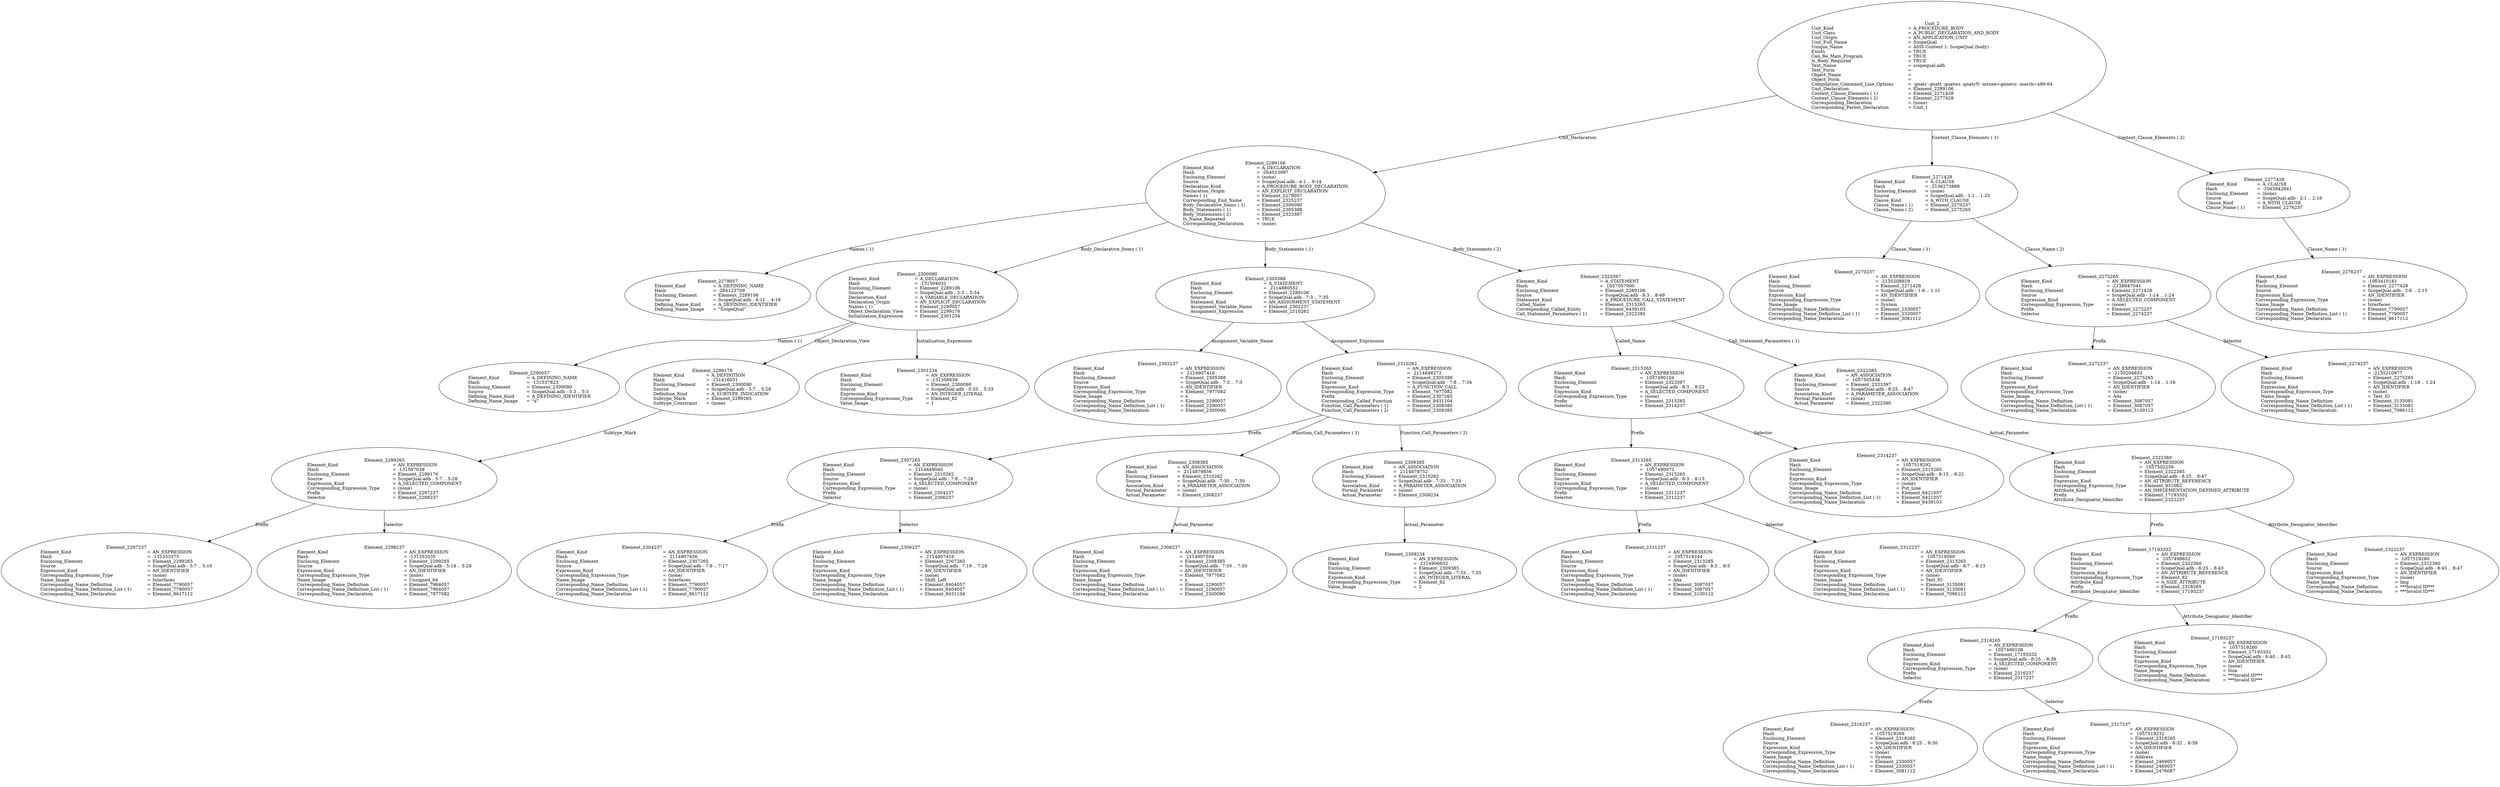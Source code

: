digraph "scopequal.adt" {
  Unit_2 -> Element_2289106
      [ label=Unit_Declaration ];
  Unit_2 -> Element_2271428
      [ label="Context_Clause_Elements ( 1)" ];
  Unit_2 -> Element_2277428
      [ label="Context_Clause_Elements ( 2)" ];
  Unit_2
      [ label=<<TABLE BORDER="0" CELLBORDER="0" CELLSPACING="0" CELLPADDING="0"> 
          <TR><TD COLSPAN="3">Unit_2</TD></TR>
          <TR><TD ALIGN="LEFT">Unit_Kind   </TD><TD> = </TD><TD ALIGN="LEFT">A_PROCEDURE_BODY</TD></TR>
          <TR><TD ALIGN="LEFT">Unit_Class   </TD><TD> = </TD><TD ALIGN="LEFT">A_PUBLIC_DECLARATION_AND_BODY</TD></TR>
          <TR><TD ALIGN="LEFT">Unit_Origin   </TD><TD> = </TD><TD ALIGN="LEFT">AN_APPLICATION_UNIT</TD></TR>
          <TR><TD ALIGN="LEFT">Unit_Full_Name    </TD><TD> = </TD><TD ALIGN="LEFT">ScopeQual</TD></TR>
          <TR><TD ALIGN="LEFT">Unique_Name   </TD><TD> = </TD><TD ALIGN="LEFT">ASIS Context 1: ScopeQual (body)</TD></TR>
          <TR><TD ALIGN="LEFT">Exists  </TD><TD> = </TD><TD ALIGN="LEFT">TRUE</TD></TR>
          <TR><TD ALIGN="LEFT">Can_Be_Main_Program     </TD><TD> = </TD><TD ALIGN="LEFT">TRUE</TD></TR>
          <TR><TD ALIGN="LEFT">Is_Body_Required     </TD><TD> = </TD><TD ALIGN="LEFT">TRUE</TD></TR>
          <TR><TD ALIGN="LEFT">Text_Name   </TD><TD> = </TD><TD ALIGN="LEFT">scopequal.adb</TD></TR>
          <TR><TD ALIGN="LEFT">Text_Form   </TD><TD> = </TD><TD ALIGN="LEFT"></TD></TR>
          <TR><TD ALIGN="LEFT">Object_Name   </TD><TD> = </TD><TD ALIGN="LEFT"></TD></TR>
          <TR><TD ALIGN="LEFT">Object_Form   </TD><TD> = </TD><TD ALIGN="LEFT"></TD></TR>
          <TR><TD ALIGN="LEFT">Compilation_Command_Line_Options         </TD><TD> = </TD><TD ALIGN="LEFT">-gnatc -gnatt -gnatws -gnatyN -mtune=generic -march=x86-64</TD></TR>
          <TR><TD ALIGN="LEFT">Unit_Declaration     </TD><TD> = </TD><TD ALIGN="LEFT">Element_2289106</TD></TR>
          <TR><TD ALIGN="LEFT">Context_Clause_Elements ( 1)        </TD><TD> = </TD><TD ALIGN="LEFT">Element_2271428</TD></TR>
          <TR><TD ALIGN="LEFT">Context_Clause_Elements ( 2)        </TD><TD> = </TD><TD ALIGN="LEFT">Element_2277428</TD></TR>
          <TR><TD ALIGN="LEFT">Corresponding_Declaration       </TD><TD> = </TD><TD ALIGN="LEFT">(none)</TD></TR>
          <TR><TD ALIGN="LEFT">Corresponding_Parent_Declaration         </TD><TD> = </TD><TD ALIGN="LEFT">Unit_1</TD></TR>
          </TABLE>> ];
  Element_2271428 -> Element_2270237
      [ label="Clause_Name ( 1)" ];
  Element_2271428 -> Element_2275265
      [ label="Clause_Name ( 2)" ];
  Element_2271428
      [ label=<<TABLE BORDER="0" CELLBORDER="0" CELLSPACING="0" CELLPADDING="0"> 
          <TR><TD COLSPAN="3">Element_2271428</TD></TR>
          <TR><TD ALIGN="LEFT">Element_Kind    </TD><TD> = </TD><TD ALIGN="LEFT">A_CLAUSE</TD></TR>
          <TR><TD ALIGN="LEFT">Hash  </TD><TD> = </TD><TD ALIGN="LEFT">-2136273889</TD></TR>
          <TR><TD ALIGN="LEFT">Enclosing_Element     </TD><TD> = </TD><TD ALIGN="LEFT">(none)</TD></TR>
          <TR><TD ALIGN="LEFT">Source  </TD><TD> = </TD><TD ALIGN="LEFT">ScopeQual.adb - 1:1 .. 1:25</TD></TR>
          <TR><TD ALIGN="LEFT">Clause_Kind   </TD><TD> = </TD><TD ALIGN="LEFT">A_WITH_CLAUSE</TD></TR>
          <TR><TD ALIGN="LEFT">Clause_Name ( 1)     </TD><TD> = </TD><TD ALIGN="LEFT">Element_2270237</TD></TR>
          <TR><TD ALIGN="LEFT">Clause_Name ( 2)     </TD><TD> = </TD><TD ALIGN="LEFT">Element_2275265</TD></TR>
          </TABLE>> ];
  Element_2270237
      [ label=<<TABLE BORDER="0" CELLBORDER="0" CELLSPACING="0" CELLPADDING="0"> 
          <TR><TD COLSPAN="3">Element_2270237</TD></TR>
          <TR><TD ALIGN="LEFT">Element_Kind    </TD><TD> = </TD><TD ALIGN="LEFT">AN_EXPRESSION</TD></TR>
          <TR><TD ALIGN="LEFT">Hash  </TD><TD> = </TD><TD ALIGN="LEFT">-2135208929</TD></TR>
          <TR><TD ALIGN="LEFT">Enclosing_Element     </TD><TD> = </TD><TD ALIGN="LEFT">Element_2271428</TD></TR>
          <TR><TD ALIGN="LEFT">Source  </TD><TD> = </TD><TD ALIGN="LEFT">ScopeQual.adb - 1:6 .. 1:11</TD></TR>
          <TR><TD ALIGN="LEFT">Expression_Kind    </TD><TD> = </TD><TD ALIGN="LEFT">AN_IDENTIFIER</TD></TR>
          <TR><TD ALIGN="LEFT">Corresponding_Expression_Type        </TD><TD> = </TD><TD ALIGN="LEFT">(none)</TD></TR>
          <TR><TD ALIGN="LEFT">Name_Image   </TD><TD> = </TD><TD ALIGN="LEFT">System</TD></TR>
          <TR><TD ALIGN="LEFT">Corresponding_Name_Definition        </TD><TD> = </TD><TD ALIGN="LEFT">Element_2330057</TD></TR>
          <TR><TD ALIGN="LEFT">Corresponding_Name_Definition_List ( 1)          </TD><TD> = </TD><TD ALIGN="LEFT">Element_2330057</TD></TR>
          <TR><TD ALIGN="LEFT">Corresponding_Name_Declaration        </TD><TD> = </TD><TD ALIGN="LEFT">Element_3081112</TD></TR>
          </TABLE>> ];
  Element_2275265 -> Element_2272237
      [ label=Prefix ];
  Element_2275265 -> Element_2274237
      [ label=Selector ];
  Element_2275265
      [ label=<<TABLE BORDER="0" CELLBORDER="0" CELLSPACING="0" CELLPADDING="0"> 
          <TR><TD COLSPAN="3">Element_2275265</TD></TR>
          <TR><TD ALIGN="LEFT">Element_Kind    </TD><TD> = </TD><TD ALIGN="LEFT">AN_EXPRESSION</TD></TR>
          <TR><TD ALIGN="LEFT">Hash  </TD><TD> = </TD><TD ALIGN="LEFT">-2138947041</TD></TR>
          <TR><TD ALIGN="LEFT">Enclosing_Element     </TD><TD> = </TD><TD ALIGN="LEFT">Element_2271428</TD></TR>
          <TR><TD ALIGN="LEFT">Source  </TD><TD> = </TD><TD ALIGN="LEFT">ScopeQual.adb - 1:14 .. 1:24</TD></TR>
          <TR><TD ALIGN="LEFT">Expression_Kind    </TD><TD> = </TD><TD ALIGN="LEFT">A_SELECTED_COMPONENT</TD></TR>
          <TR><TD ALIGN="LEFT">Corresponding_Expression_Type        </TD><TD> = </TD><TD ALIGN="LEFT">(none)</TD></TR>
          <TR><TD ALIGN="LEFT">Prefix  </TD><TD> = </TD><TD ALIGN="LEFT">Element_2272237</TD></TR>
          <TR><TD ALIGN="LEFT">Selector   </TD><TD> = </TD><TD ALIGN="LEFT">Element_2274237</TD></TR>
          </TABLE>> ];
  Element_2272237
      [ label=<<TABLE BORDER="0" CELLBORDER="0" CELLSPACING="0" CELLPADDING="0"> 
          <TR><TD COLSPAN="3">Element_2272237</TD></TR>
          <TR><TD ALIGN="LEFT">Element_Kind    </TD><TD> = </TD><TD ALIGN="LEFT">AN_EXPRESSION</TD></TR>
          <TR><TD ALIGN="LEFT">Hash  </TD><TD> = </TD><TD ALIGN="LEFT">-2135204833</TD></TR>
          <TR><TD ALIGN="LEFT">Enclosing_Element     </TD><TD> = </TD><TD ALIGN="LEFT">Element_2275265</TD></TR>
          <TR><TD ALIGN="LEFT">Source  </TD><TD> = </TD><TD ALIGN="LEFT">ScopeQual.adb - 1:14 .. 1:16</TD></TR>
          <TR><TD ALIGN="LEFT">Expression_Kind    </TD><TD> = </TD><TD ALIGN="LEFT">AN_IDENTIFIER</TD></TR>
          <TR><TD ALIGN="LEFT">Corresponding_Expression_Type        </TD><TD> = </TD><TD ALIGN="LEFT">(none)</TD></TR>
          <TR><TD ALIGN="LEFT">Name_Image   </TD><TD> = </TD><TD ALIGN="LEFT">Ada</TD></TR>
          <TR><TD ALIGN="LEFT">Corresponding_Name_Definition        </TD><TD> = </TD><TD ALIGN="LEFT">Element_3087057</TD></TR>
          <TR><TD ALIGN="LEFT">Corresponding_Name_Definition_List ( 1)          </TD><TD> = </TD><TD ALIGN="LEFT">Element_3087057</TD></TR>
          <TR><TD ALIGN="LEFT">Corresponding_Name_Declaration        </TD><TD> = </TD><TD ALIGN="LEFT">Element_3100112</TD></TR>
          </TABLE>> ];
  Element_2274237
      [ label=<<TABLE BORDER="0" CELLBORDER="0" CELLSPACING="0" CELLPADDING="0"> 
          <TR><TD COLSPAN="3">Element_2274237</TD></TR>
          <TR><TD ALIGN="LEFT">Element_Kind    </TD><TD> = </TD><TD ALIGN="LEFT">AN_EXPRESSION</TD></TR>
          <TR><TD ALIGN="LEFT">Hash  </TD><TD> = </TD><TD ALIGN="LEFT">-2135210977</TD></TR>
          <TR><TD ALIGN="LEFT">Enclosing_Element     </TD><TD> = </TD><TD ALIGN="LEFT">Element_2275265</TD></TR>
          <TR><TD ALIGN="LEFT">Source  </TD><TD> = </TD><TD ALIGN="LEFT">ScopeQual.adb - 1:18 .. 1:24</TD></TR>
          <TR><TD ALIGN="LEFT">Expression_Kind    </TD><TD> = </TD><TD ALIGN="LEFT">AN_IDENTIFIER</TD></TR>
          <TR><TD ALIGN="LEFT">Corresponding_Expression_Type        </TD><TD> = </TD><TD ALIGN="LEFT">(none)</TD></TR>
          <TR><TD ALIGN="LEFT">Name_Image   </TD><TD> = </TD><TD ALIGN="LEFT">Text_IO</TD></TR>
          <TR><TD ALIGN="LEFT">Corresponding_Name_Definition        </TD><TD> = </TD><TD ALIGN="LEFT">Element_3135081</TD></TR>
          <TR><TD ALIGN="LEFT">Corresponding_Name_Definition_List ( 1)          </TD><TD> = </TD><TD ALIGN="LEFT">Element_3135081</TD></TR>
          <TR><TD ALIGN="LEFT">Corresponding_Name_Declaration        </TD><TD> = </TD><TD ALIGN="LEFT">Element_7096112</TD></TR>
          </TABLE>> ];
  Element_2277428 -> Element_2276237
      [ label="Clause_Name ( 1)" ];
  Element_2277428
      [ label=<<TABLE BORDER="0" CELLBORDER="0" CELLSPACING="0" CELLPADDING="0"> 
          <TR><TD COLSPAN="3">Element_2277428</TD></TR>
          <TR><TD ALIGN="LEFT">Element_Kind    </TD><TD> = </TD><TD ALIGN="LEFT">A_CLAUSE</TD></TR>
          <TR><TD ALIGN="LEFT">Hash  </TD><TD> = </TD><TD ALIGN="LEFT">-1063942641</TD></TR>
          <TR><TD ALIGN="LEFT">Enclosing_Element     </TD><TD> = </TD><TD ALIGN="LEFT">(none)</TD></TR>
          <TR><TD ALIGN="LEFT">Source  </TD><TD> = </TD><TD ALIGN="LEFT">ScopeQual.adb - 2:1 .. 2:16</TD></TR>
          <TR><TD ALIGN="LEFT">Clause_Kind   </TD><TD> = </TD><TD ALIGN="LEFT">A_WITH_CLAUSE</TD></TR>
          <TR><TD ALIGN="LEFT">Clause_Name ( 1)     </TD><TD> = </TD><TD ALIGN="LEFT">Element_2276237</TD></TR>
          </TABLE>> ];
  Element_2276237
      [ label=<<TABLE BORDER="0" CELLBORDER="0" CELLSPACING="0" CELLPADDING="0"> 
          <TR><TD COLSPAN="3">Element_2276237</TD></TR>
          <TR><TD ALIGN="LEFT">Element_Kind    </TD><TD> = </TD><TD ALIGN="LEFT">AN_EXPRESSION</TD></TR>
          <TR><TD ALIGN="LEFT">Hash  </TD><TD> = </TD><TD ALIGN="LEFT">-1063410161</TD></TR>
          <TR><TD ALIGN="LEFT">Enclosing_Element     </TD><TD> = </TD><TD ALIGN="LEFT">Element_2277428</TD></TR>
          <TR><TD ALIGN="LEFT">Source  </TD><TD> = </TD><TD ALIGN="LEFT">ScopeQual.adb - 2:6 .. 2:15</TD></TR>
          <TR><TD ALIGN="LEFT">Expression_Kind    </TD><TD> = </TD><TD ALIGN="LEFT">AN_IDENTIFIER</TD></TR>
          <TR><TD ALIGN="LEFT">Corresponding_Expression_Type        </TD><TD> = </TD><TD ALIGN="LEFT">(none)</TD></TR>
          <TR><TD ALIGN="LEFT">Name_Image   </TD><TD> = </TD><TD ALIGN="LEFT">Interfaces</TD></TR>
          <TR><TD ALIGN="LEFT">Corresponding_Name_Definition        </TD><TD> = </TD><TD ALIGN="LEFT">Element_7790057</TD></TR>
          <TR><TD ALIGN="LEFT">Corresponding_Name_Definition_List ( 1)          </TD><TD> = </TD><TD ALIGN="LEFT">Element_7790057</TD></TR>
          <TR><TD ALIGN="LEFT">Corresponding_Name_Declaration        </TD><TD> = </TD><TD ALIGN="LEFT">Element_8617112</TD></TR>
          </TABLE>> ];
  Element_2289106 -> Element_2279057
      [ label="Names ( 1)" ];
  Element_2289106 -> Element_2300090
      [ label="Body_Declarative_Items ( 1)" ];
  Element_2289106 -> Element_2305388
      [ label="Body_Statements ( 1)" ];
  Element_2289106 -> Element_2323397
      [ label="Body_Statements ( 2)" ];
  Element_2289106
      [ label=<<TABLE BORDER="0" CELLBORDER="0" CELLSPACING="0" CELLPADDING="0"> 
          <TR><TD COLSPAN="3">Element_2289106</TD></TR>
          <TR><TD ALIGN="LEFT">Element_Kind    </TD><TD> = </TD><TD ALIGN="LEFT">A_DECLARATION</TD></TR>
          <TR><TD ALIGN="LEFT">Hash  </TD><TD> = </TD><TD ALIGN="LEFT">-264023997</TD></TR>
          <TR><TD ALIGN="LEFT">Enclosing_Element     </TD><TD> = </TD><TD ALIGN="LEFT">(none)</TD></TR>
          <TR><TD ALIGN="LEFT">Source  </TD><TD> = </TD><TD ALIGN="LEFT">ScopeQual.adb - 4:1 .. 9:14</TD></TR>
          <TR><TD ALIGN="LEFT">Declaration_Kind     </TD><TD> = </TD><TD ALIGN="LEFT">A_PROCEDURE_BODY_DECLARATION</TD></TR>
          <TR><TD ALIGN="LEFT">Declaration_Origin     </TD><TD> = </TD><TD ALIGN="LEFT">AN_EXPLICIT_DECLARATION</TD></TR>
          <TR><TD ALIGN="LEFT">Names ( 1)   </TD><TD> = </TD><TD ALIGN="LEFT">Element_2279057</TD></TR>
          <TR><TD ALIGN="LEFT">Corresponding_End_Name      </TD><TD> = </TD><TD ALIGN="LEFT">Element_2325237</TD></TR>
          <TR><TD ALIGN="LEFT">Body_Declarative_Items ( 1)       </TD><TD> = </TD><TD ALIGN="LEFT">Element_2300090</TD></TR>
          <TR><TD ALIGN="LEFT">Body_Statements ( 1)      </TD><TD> = </TD><TD ALIGN="LEFT">Element_2305388</TD></TR>
          <TR><TD ALIGN="LEFT">Body_Statements ( 2)      </TD><TD> = </TD><TD ALIGN="LEFT">Element_2323397</TD></TR>
          <TR><TD ALIGN="LEFT">Is_Name_Repeated     </TD><TD> = </TD><TD ALIGN="LEFT">TRUE</TD></TR>
          <TR><TD ALIGN="LEFT">Corresponding_Declaration       </TD><TD> = </TD><TD ALIGN="LEFT">(none)</TD></TR>
          </TABLE>> ];
  Element_2279057
      [ label=<<TABLE BORDER="0" CELLBORDER="0" CELLSPACING="0" CELLPADDING="0"> 
          <TR><TD COLSPAN="3">Element_2279057</TD></TR>
          <TR><TD ALIGN="LEFT">Element_Kind    </TD><TD> = </TD><TD ALIGN="LEFT">A_DEFINING_NAME</TD></TR>
          <TR><TD ALIGN="LEFT">Hash  </TD><TD> = </TD><TD ALIGN="LEFT">-264123709</TD></TR>
          <TR><TD ALIGN="LEFT">Enclosing_Element     </TD><TD> = </TD><TD ALIGN="LEFT">Element_2289106</TD></TR>
          <TR><TD ALIGN="LEFT">Source  </TD><TD> = </TD><TD ALIGN="LEFT">ScopeQual.adb - 4:11 .. 4:19</TD></TR>
          <TR><TD ALIGN="LEFT">Defining_Name_Kind     </TD><TD> = </TD><TD ALIGN="LEFT">A_DEFINING_IDENTIFIER</TD></TR>
          <TR><TD ALIGN="LEFT">Defining_Name_Image     </TD><TD> = </TD><TD ALIGN="LEFT">"ScopeQual"</TD></TR>
          </TABLE>> ];
  Element_2300090 -> Element_2290057
      [ label="Names ( 1)" ];
  Element_2300090 -> Element_2299176
      [ label=Object_Declaration_View ];
  Element_2300090 -> Element_2301234
      [ label=Initialization_Expression ];
  Element_2300090
      [ label=<<TABLE BORDER="0" CELLBORDER="0" CELLSPACING="0" CELLPADDING="0"> 
          <TR><TD COLSPAN="3">Element_2300090</TD></TR>
          <TR><TD ALIGN="LEFT">Element_Kind    </TD><TD> = </TD><TD ALIGN="LEFT">A_DECLARATION</TD></TR>
          <TR><TD ALIGN="LEFT">Hash  </TD><TD> = </TD><TD ALIGN="LEFT">-131504031</TD></TR>
          <TR><TD ALIGN="LEFT">Enclosing_Element     </TD><TD> = </TD><TD ALIGN="LEFT">Element_2289106</TD></TR>
          <TR><TD ALIGN="LEFT">Source  </TD><TD> = </TD><TD ALIGN="LEFT">ScopeQual.adb - 5:3 .. 5:34</TD></TR>
          <TR><TD ALIGN="LEFT">Declaration_Kind     </TD><TD> = </TD><TD ALIGN="LEFT">A_VARIABLE_DECLARATION</TD></TR>
          <TR><TD ALIGN="LEFT">Declaration_Origin     </TD><TD> = </TD><TD ALIGN="LEFT">AN_EXPLICIT_DECLARATION</TD></TR>
          <TR><TD ALIGN="LEFT">Names ( 1)   </TD><TD> = </TD><TD ALIGN="LEFT">Element_2290057</TD></TR>
          <TR><TD ALIGN="LEFT">Object_Declaration_View      </TD><TD> = </TD><TD ALIGN="LEFT">Element_2299176</TD></TR>
          <TR><TD ALIGN="LEFT">Initialization_Expression       </TD><TD> = </TD><TD ALIGN="LEFT">Element_2301234</TD></TR>
          </TABLE>> ];
  Element_2290057
      [ label=<<TABLE BORDER="0" CELLBORDER="0" CELLSPACING="0" CELLPADDING="0"> 
          <TR><TD COLSPAN="3">Element_2290057</TD></TR>
          <TR><TD ALIGN="LEFT">Element_Kind    </TD><TD> = </TD><TD ALIGN="LEFT">A_DEFINING_NAME</TD></TR>
          <TR><TD ALIGN="LEFT">Hash  </TD><TD> = </TD><TD ALIGN="LEFT">-131537823</TD></TR>
          <TR><TD ALIGN="LEFT">Enclosing_Element     </TD><TD> = </TD><TD ALIGN="LEFT">Element_2300090</TD></TR>
          <TR><TD ALIGN="LEFT">Source  </TD><TD> = </TD><TD ALIGN="LEFT">ScopeQual.adb - 5:3 .. 5:3</TD></TR>
          <TR><TD ALIGN="LEFT">Defining_Name_Kind     </TD><TD> = </TD><TD ALIGN="LEFT">A_DEFINING_IDENTIFIER</TD></TR>
          <TR><TD ALIGN="LEFT">Defining_Name_Image     </TD><TD> = </TD><TD ALIGN="LEFT">"x"</TD></TR>
          </TABLE>> ];
  Element_2299176 -> Element_2299265
      [ label=Subtype_Mark ];
  Element_2299176
      [ label=<<TABLE BORDER="0" CELLBORDER="0" CELLSPACING="0" CELLPADDING="0"> 
          <TR><TD COLSPAN="3">Element_2299176</TD></TR>
          <TR><TD ALIGN="LEFT">Element_Kind    </TD><TD> = </TD><TD ALIGN="LEFT">A_DEFINITION</TD></TR>
          <TR><TD ALIGN="LEFT">Hash  </TD><TD> = </TD><TD ALIGN="LEFT">-131416031</TD></TR>
          <TR><TD ALIGN="LEFT">Enclosing_Element     </TD><TD> = </TD><TD ALIGN="LEFT">Element_2300090</TD></TR>
          <TR><TD ALIGN="LEFT">Source  </TD><TD> = </TD><TD ALIGN="LEFT">ScopeQual.adb - 5:7 .. 5:28</TD></TR>
          <TR><TD ALIGN="LEFT">Definition_Kind    </TD><TD> = </TD><TD ALIGN="LEFT">A_SUBTYPE_INDICATION</TD></TR>
          <TR><TD ALIGN="LEFT">Subtype_Mark    </TD><TD> = </TD><TD ALIGN="LEFT">Element_2299265</TD></TR>
          <TR><TD ALIGN="LEFT">Subtype_Constraint     </TD><TD> = </TD><TD ALIGN="LEFT">(none)</TD></TR>
          </TABLE>> ];
  Element_2299265 -> Element_2297237
      [ label=Prefix ];
  Element_2299265 -> Element_2298237
      [ label=Selector ];
  Element_2299265
      [ label=<<TABLE BORDER="0" CELLBORDER="0" CELLSPACING="0" CELLPADDING="0"> 
          <TR><TD COLSPAN="3">Element_2299265</TD></TR>
          <TR><TD ALIGN="LEFT">Element_Kind    </TD><TD> = </TD><TD ALIGN="LEFT">AN_EXPRESSION</TD></TR>
          <TR><TD ALIGN="LEFT">Hash  </TD><TD> = </TD><TD ALIGN="LEFT">-131587039</TD></TR>
          <TR><TD ALIGN="LEFT">Enclosing_Element     </TD><TD> = </TD><TD ALIGN="LEFT">Element_2299176</TD></TR>
          <TR><TD ALIGN="LEFT">Source  </TD><TD> = </TD><TD ALIGN="LEFT">ScopeQual.adb - 5:7 .. 5:28</TD></TR>
          <TR><TD ALIGN="LEFT">Expression_Kind    </TD><TD> = </TD><TD ALIGN="LEFT">A_SELECTED_COMPONENT</TD></TR>
          <TR><TD ALIGN="LEFT">Corresponding_Expression_Type        </TD><TD> = </TD><TD ALIGN="LEFT">(none)</TD></TR>
          <TR><TD ALIGN="LEFT">Prefix  </TD><TD> = </TD><TD ALIGN="LEFT">Element_2297237</TD></TR>
          <TR><TD ALIGN="LEFT">Selector   </TD><TD> = </TD><TD ALIGN="LEFT">Element_2298237</TD></TR>
          </TABLE>> ];
  Element_2297237
      [ label=<<TABLE BORDER="0" CELLBORDER="0" CELLSPACING="0" CELLPADDING="0"> 
          <TR><TD COLSPAN="3">Element_2297237</TD></TR>
          <TR><TD ALIGN="LEFT">Element_Kind    </TD><TD> = </TD><TD ALIGN="LEFT">AN_EXPRESSION</TD></TR>
          <TR><TD ALIGN="LEFT">Hash  </TD><TD> = </TD><TD ALIGN="LEFT">-131353375</TD></TR>
          <TR><TD ALIGN="LEFT">Enclosing_Element     </TD><TD> = </TD><TD ALIGN="LEFT">Element_2299265</TD></TR>
          <TR><TD ALIGN="LEFT">Source  </TD><TD> = </TD><TD ALIGN="LEFT">ScopeQual.adb - 5:7 .. 5:16</TD></TR>
          <TR><TD ALIGN="LEFT">Expression_Kind    </TD><TD> = </TD><TD ALIGN="LEFT">AN_IDENTIFIER</TD></TR>
          <TR><TD ALIGN="LEFT">Corresponding_Expression_Type        </TD><TD> = </TD><TD ALIGN="LEFT">(none)</TD></TR>
          <TR><TD ALIGN="LEFT">Name_Image   </TD><TD> = </TD><TD ALIGN="LEFT">Interfaces</TD></TR>
          <TR><TD ALIGN="LEFT">Corresponding_Name_Definition        </TD><TD> = </TD><TD ALIGN="LEFT">Element_7790057</TD></TR>
          <TR><TD ALIGN="LEFT">Corresponding_Name_Definition_List ( 1)          </TD><TD> = </TD><TD ALIGN="LEFT">Element_7790057</TD></TR>
          <TR><TD ALIGN="LEFT">Corresponding_Name_Declaration        </TD><TD> = </TD><TD ALIGN="LEFT">Element_8617112</TD></TR>
          </TABLE>> ];
  Element_2298237
      [ label=<<TABLE BORDER="0" CELLBORDER="0" CELLSPACING="0" CELLPADDING="0"> 
          <TR><TD COLSPAN="3">Element_2298237</TD></TR>
          <TR><TD ALIGN="LEFT">Element_Kind    </TD><TD> = </TD><TD ALIGN="LEFT">AN_EXPRESSION</TD></TR>
          <TR><TD ALIGN="LEFT">Hash  </TD><TD> = </TD><TD ALIGN="LEFT">-131353535</TD></TR>
          <TR><TD ALIGN="LEFT">Enclosing_Element     </TD><TD> = </TD><TD ALIGN="LEFT">Element_2299265</TD></TR>
          <TR><TD ALIGN="LEFT">Source  </TD><TD> = </TD><TD ALIGN="LEFT">ScopeQual.adb - 5:18 .. 5:28</TD></TR>
          <TR><TD ALIGN="LEFT">Expression_Kind    </TD><TD> = </TD><TD ALIGN="LEFT">AN_IDENTIFIER</TD></TR>
          <TR><TD ALIGN="LEFT">Corresponding_Expression_Type        </TD><TD> = </TD><TD ALIGN="LEFT">(none)</TD></TR>
          <TR><TD ALIGN="LEFT">Name_Image   </TD><TD> = </TD><TD ALIGN="LEFT">Unsigned_64</TD></TR>
          <TR><TD ALIGN="LEFT">Corresponding_Name_Definition        </TD><TD> = </TD><TD ALIGN="LEFT">Element_7964057</TD></TR>
          <TR><TD ALIGN="LEFT">Corresponding_Name_Definition_List ( 1)          </TD><TD> = </TD><TD ALIGN="LEFT">Element_7964057</TD></TR>
          <TR><TD ALIGN="LEFT">Corresponding_Name_Declaration        </TD><TD> = </TD><TD ALIGN="LEFT">Element_7977082</TD></TR>
          </TABLE>> ];
  Element_2301234
      [ label=<<TABLE BORDER="0" CELLBORDER="0" CELLSPACING="0" CELLPADDING="0"> 
          <TR><TD COLSPAN="3">Element_2301234</TD></TR>
          <TR><TD ALIGN="LEFT">Element_Kind    </TD><TD> = </TD><TD ALIGN="LEFT">AN_EXPRESSION</TD></TR>
          <TR><TD ALIGN="LEFT">Hash  </TD><TD> = </TD><TD ALIGN="LEFT">-131356639</TD></TR>
          <TR><TD ALIGN="LEFT">Enclosing_Element     </TD><TD> = </TD><TD ALIGN="LEFT">Element_2300090</TD></TR>
          <TR><TD ALIGN="LEFT">Source  </TD><TD> = </TD><TD ALIGN="LEFT">ScopeQual.adb - 5:33 .. 5:33</TD></TR>
          <TR><TD ALIGN="LEFT">Expression_Kind    </TD><TD> = </TD><TD ALIGN="LEFT">AN_INTEGER_LITERAL</TD></TR>
          <TR><TD ALIGN="LEFT">Corresponding_Expression_Type        </TD><TD> = </TD><TD ALIGN="LEFT">Element_82</TD></TR>
          <TR><TD ALIGN="LEFT">Value_Image   </TD><TD> = </TD><TD ALIGN="LEFT">1</TD></TR>
          </TABLE>> ];
  Element_2305388 -> Element_2302237
      [ label=Assignment_Variable_Name ];
  Element_2305388 -> Element_2310262
      [ label=Assignment_Expression ];
  Element_2305388
      [ label=<<TABLE BORDER="0" CELLBORDER="0" CELLSPACING="0" CELLPADDING="0"> 
          <TR><TD COLSPAN="3">Element_2305388</TD></TR>
          <TR><TD ALIGN="LEFT">Element_Kind    </TD><TD> = </TD><TD ALIGN="LEFT">A_STATEMENT</TD></TR>
          <TR><TD ALIGN="LEFT">Hash  </TD><TD> = </TD><TD ALIGN="LEFT"> 2114880552</TD></TR>
          <TR><TD ALIGN="LEFT">Enclosing_Element     </TD><TD> = </TD><TD ALIGN="LEFT">Element_2289106</TD></TR>
          <TR><TD ALIGN="LEFT">Source  </TD><TD> = </TD><TD ALIGN="LEFT">ScopeQual.adb - 7:3 .. 7:35</TD></TR>
          <TR><TD ALIGN="LEFT">Statement_Kind    </TD><TD> = </TD><TD ALIGN="LEFT">AN_ASSIGNMENT_STATEMENT</TD></TR>
          <TR><TD ALIGN="LEFT">Assignment_Variable_Name       </TD><TD> = </TD><TD ALIGN="LEFT">Element_2302237</TD></TR>
          <TR><TD ALIGN="LEFT">Assignment_Expression      </TD><TD> = </TD><TD ALIGN="LEFT">Element_2310262</TD></TR>
          </TABLE>> ];
  Element_2302237
      [ label=<<TABLE BORDER="0" CELLBORDER="0" CELLSPACING="0" CELLPADDING="0"> 
          <TR><TD COLSPAN="3">Element_2302237</TD></TR>
          <TR><TD ALIGN="LEFT">Element_Kind    </TD><TD> = </TD><TD ALIGN="LEFT">AN_EXPRESSION</TD></TR>
          <TR><TD ALIGN="LEFT">Hash  </TD><TD> = </TD><TD ALIGN="LEFT"> 2114907416</TD></TR>
          <TR><TD ALIGN="LEFT">Enclosing_Element     </TD><TD> = </TD><TD ALIGN="LEFT">Element_2305388</TD></TR>
          <TR><TD ALIGN="LEFT">Source  </TD><TD> = </TD><TD ALIGN="LEFT">ScopeQual.adb - 7:3 .. 7:3</TD></TR>
          <TR><TD ALIGN="LEFT">Expression_Kind    </TD><TD> = </TD><TD ALIGN="LEFT">AN_IDENTIFIER</TD></TR>
          <TR><TD ALIGN="LEFT">Corresponding_Expression_Type        </TD><TD> = </TD><TD ALIGN="LEFT">Element_7977082</TD></TR>
          <TR><TD ALIGN="LEFT">Name_Image   </TD><TD> = </TD><TD ALIGN="LEFT">x</TD></TR>
          <TR><TD ALIGN="LEFT">Corresponding_Name_Definition        </TD><TD> = </TD><TD ALIGN="LEFT">Element_2290057</TD></TR>
          <TR><TD ALIGN="LEFT">Corresponding_Name_Definition_List ( 1)          </TD><TD> = </TD><TD ALIGN="LEFT">Element_2290057</TD></TR>
          <TR><TD ALIGN="LEFT">Corresponding_Name_Declaration        </TD><TD> = </TD><TD ALIGN="LEFT">Element_2300090</TD></TR>
          </TABLE>> ];
  Element_2310262 -> Element_2307265
      [ label=Prefix ];
  Element_2310262 -> Element_2308385
      [ label="Function_Call_Parameters ( 1)" ];
  Element_2310262 -> Element_2309385
      [ label="Function_Call_Parameters ( 2)" ];
  Element_2310262
      [ label=<<TABLE BORDER="0" CELLBORDER="0" CELLSPACING="0" CELLPADDING="0"> 
          <TR><TD COLSPAN="3">Element_2310262</TD></TR>
          <TR><TD ALIGN="LEFT">Element_Kind    </TD><TD> = </TD><TD ALIGN="LEFT">AN_EXPRESSION</TD></TR>
          <TR><TD ALIGN="LEFT">Hash  </TD><TD> = </TD><TD ALIGN="LEFT"> 2114848272</TD></TR>
          <TR><TD ALIGN="LEFT">Enclosing_Element     </TD><TD> = </TD><TD ALIGN="LEFT">Element_2305388</TD></TR>
          <TR><TD ALIGN="LEFT">Source  </TD><TD> = </TD><TD ALIGN="LEFT">ScopeQual.adb - 7:8 .. 7:34</TD></TR>
          <TR><TD ALIGN="LEFT">Expression_Kind    </TD><TD> = </TD><TD ALIGN="LEFT">A_FUNCTION_CALL</TD></TR>
          <TR><TD ALIGN="LEFT">Corresponding_Expression_Type        </TD><TD> = </TD><TD ALIGN="LEFT">Element_7977082</TD></TR>
          <TR><TD ALIGN="LEFT">Prefix  </TD><TD> = </TD><TD ALIGN="LEFT">Element_2307265</TD></TR>
          <TR><TD ALIGN="LEFT">Corresponding_Called_Function        </TD><TD> = </TD><TD ALIGN="LEFT">Element_8431104</TD></TR>
          <TR><TD ALIGN="LEFT">Function_Call_Parameters ( 1)        </TD><TD> = </TD><TD ALIGN="LEFT">Element_2308385</TD></TR>
          <TR><TD ALIGN="LEFT">Function_Call_Parameters ( 2)        </TD><TD> = </TD><TD ALIGN="LEFT">Element_2309385</TD></TR>
          </TABLE>> ];
  Element_2307265 -> Element_2304237
      [ label=Prefix ];
  Element_2307265 -> Element_2306237
      [ label=Selector ];
  Element_2307265
      [ label=<<TABLE BORDER="0" CELLBORDER="0" CELLSPACING="0" CELLPADDING="0"> 
          <TR><TD COLSPAN="3">Element_2307265</TD></TR>
          <TR><TD ALIGN="LEFT">Element_Kind    </TD><TD> = </TD><TD ALIGN="LEFT">AN_EXPRESSION</TD></TR>
          <TR><TD ALIGN="LEFT">Hash  </TD><TD> = </TD><TD ALIGN="LEFT"> 2114849040</TD></TR>
          <TR><TD ALIGN="LEFT">Enclosing_Element     </TD><TD> = </TD><TD ALIGN="LEFT">Element_2310262</TD></TR>
          <TR><TD ALIGN="LEFT">Source  </TD><TD> = </TD><TD ALIGN="LEFT">ScopeQual.adb - 7:8 .. 7:28</TD></TR>
          <TR><TD ALIGN="LEFT">Expression_Kind    </TD><TD> = </TD><TD ALIGN="LEFT">A_SELECTED_COMPONENT</TD></TR>
          <TR><TD ALIGN="LEFT">Corresponding_Expression_Type        </TD><TD> = </TD><TD ALIGN="LEFT">(none)</TD></TR>
          <TR><TD ALIGN="LEFT">Prefix  </TD><TD> = </TD><TD ALIGN="LEFT">Element_2304237</TD></TR>
          <TR><TD ALIGN="LEFT">Selector   </TD><TD> = </TD><TD ALIGN="LEFT">Element_2306237</TD></TR>
          </TABLE>> ];
  Element_2304237
      [ label=<<TABLE BORDER="0" CELLBORDER="0" CELLSPACING="0" CELLPADDING="0"> 
          <TR><TD COLSPAN="3">Element_2304237</TD></TR>
          <TR><TD ALIGN="LEFT">Element_Kind    </TD><TD> = </TD><TD ALIGN="LEFT">AN_EXPRESSION</TD></TR>
          <TR><TD ALIGN="LEFT">Hash  </TD><TD> = </TD><TD ALIGN="LEFT"> 2114907456</TD></TR>
          <TR><TD ALIGN="LEFT">Enclosing_Element     </TD><TD> = </TD><TD ALIGN="LEFT">Element_2307265</TD></TR>
          <TR><TD ALIGN="LEFT">Source  </TD><TD> = </TD><TD ALIGN="LEFT">ScopeQual.adb - 7:8 .. 7:17</TD></TR>
          <TR><TD ALIGN="LEFT">Expression_Kind    </TD><TD> = </TD><TD ALIGN="LEFT">AN_IDENTIFIER</TD></TR>
          <TR><TD ALIGN="LEFT">Corresponding_Expression_Type        </TD><TD> = </TD><TD ALIGN="LEFT">(none)</TD></TR>
          <TR><TD ALIGN="LEFT">Name_Image   </TD><TD> = </TD><TD ALIGN="LEFT">Interfaces</TD></TR>
          <TR><TD ALIGN="LEFT">Corresponding_Name_Definition        </TD><TD> = </TD><TD ALIGN="LEFT">Element_7790057</TD></TR>
          <TR><TD ALIGN="LEFT">Corresponding_Name_Definition_List ( 1)          </TD><TD> = </TD><TD ALIGN="LEFT">Element_7790057</TD></TR>
          <TR><TD ALIGN="LEFT">Corresponding_Name_Declaration        </TD><TD> = </TD><TD ALIGN="LEFT">Element_8617112</TD></TR>
          </TABLE>> ];
  Element_2306237
      [ label=<<TABLE BORDER="0" CELLBORDER="0" CELLSPACING="0" CELLPADDING="0"> 
          <TR><TD COLSPAN="3">Element_2306237</TD></TR>
          <TR><TD ALIGN="LEFT">Element_Kind    </TD><TD> = </TD><TD ALIGN="LEFT">AN_EXPRESSION</TD></TR>
          <TR><TD ALIGN="LEFT">Hash  </TD><TD> = </TD><TD ALIGN="LEFT"> 2114907416</TD></TR>
          <TR><TD ALIGN="LEFT">Enclosing_Element     </TD><TD> = </TD><TD ALIGN="LEFT">Element_2307265</TD></TR>
          <TR><TD ALIGN="LEFT">Source  </TD><TD> = </TD><TD ALIGN="LEFT">ScopeQual.adb - 7:19 .. 7:28</TD></TR>
          <TR><TD ALIGN="LEFT">Expression_Kind    </TD><TD> = </TD><TD ALIGN="LEFT">AN_IDENTIFIER</TD></TR>
          <TR><TD ALIGN="LEFT">Corresponding_Expression_Type        </TD><TD> = </TD><TD ALIGN="LEFT">(none)</TD></TR>
          <TR><TD ALIGN="LEFT">Name_Image   </TD><TD> = </TD><TD ALIGN="LEFT">Shift_Left</TD></TR>
          <TR><TD ALIGN="LEFT">Corresponding_Name_Definition        </TD><TD> = </TD><TD ALIGN="LEFT">Element_8404057</TD></TR>
          <TR><TD ALIGN="LEFT">Corresponding_Name_Definition_List ( 1)          </TD><TD> = </TD><TD ALIGN="LEFT">Element_8404057</TD></TR>
          <TR><TD ALIGN="LEFT">Corresponding_Name_Declaration        </TD><TD> = </TD><TD ALIGN="LEFT">Element_8431104</TD></TR>
          </TABLE>> ];
  Element_2308385 -> Element_2308237
      [ label=Actual_Parameter ];
  Element_2308385
      [ label=<<TABLE BORDER="0" CELLBORDER="0" CELLSPACING="0" CELLPADDING="0"> 
          <TR><TD COLSPAN="3">Element_2308385</TD></TR>
          <TR><TD ALIGN="LEFT">Element_Kind    </TD><TD> = </TD><TD ALIGN="LEFT">AN_ASSOCIATION</TD></TR>
          <TR><TD ALIGN="LEFT">Hash  </TD><TD> = </TD><TD ALIGN="LEFT"> 2114879856</TD></TR>
          <TR><TD ALIGN="LEFT">Enclosing_Element     </TD><TD> = </TD><TD ALIGN="LEFT">Element_2310262</TD></TR>
          <TR><TD ALIGN="LEFT">Source  </TD><TD> = </TD><TD ALIGN="LEFT">ScopeQual.adb - 7:30 .. 7:30</TD></TR>
          <TR><TD ALIGN="LEFT">Association_Kind     </TD><TD> = </TD><TD ALIGN="LEFT">A_PARAMETER_ASSOCIATION</TD></TR>
          <TR><TD ALIGN="LEFT">Formal_Parameter     </TD><TD> = </TD><TD ALIGN="LEFT">(none)</TD></TR>
          <TR><TD ALIGN="LEFT">Actual_Parameter     </TD><TD> = </TD><TD ALIGN="LEFT">Element_2308237</TD></TR>
          </TABLE>> ];
  Element_2308237
      [ label=<<TABLE BORDER="0" CELLBORDER="0" CELLSPACING="0" CELLPADDING="0"> 
          <TR><TD COLSPAN="3">Element_2308237</TD></TR>
          <TR><TD ALIGN="LEFT">Element_Kind    </TD><TD> = </TD><TD ALIGN="LEFT">AN_EXPRESSION</TD></TR>
          <TR><TD ALIGN="LEFT">Hash  </TD><TD> = </TD><TD ALIGN="LEFT"> 2114907504</TD></TR>
          <TR><TD ALIGN="LEFT">Enclosing_Element     </TD><TD> = </TD><TD ALIGN="LEFT">Element_2308385</TD></TR>
          <TR><TD ALIGN="LEFT">Source  </TD><TD> = </TD><TD ALIGN="LEFT">ScopeQual.adb - 7:30 .. 7:30</TD></TR>
          <TR><TD ALIGN="LEFT">Expression_Kind    </TD><TD> = </TD><TD ALIGN="LEFT">AN_IDENTIFIER</TD></TR>
          <TR><TD ALIGN="LEFT">Corresponding_Expression_Type        </TD><TD> = </TD><TD ALIGN="LEFT">Element_7977082</TD></TR>
          <TR><TD ALIGN="LEFT">Name_Image   </TD><TD> = </TD><TD ALIGN="LEFT">x</TD></TR>
          <TR><TD ALIGN="LEFT">Corresponding_Name_Definition        </TD><TD> = </TD><TD ALIGN="LEFT">Element_2290057</TD></TR>
          <TR><TD ALIGN="LEFT">Corresponding_Name_Definition_List ( 1)          </TD><TD> = </TD><TD ALIGN="LEFT">Element_2290057</TD></TR>
          <TR><TD ALIGN="LEFT">Corresponding_Name_Declaration        </TD><TD> = </TD><TD ALIGN="LEFT">Element_2300090</TD></TR>
          </TABLE>> ];
  Element_2309385 -> Element_2309234
      [ label=Actual_Parameter ];
  Element_2309385
      [ label=<<TABLE BORDER="0" CELLBORDER="0" CELLSPACING="0" CELLPADDING="0"> 
          <TR><TD COLSPAN="3">Element_2309385</TD></TR>
          <TR><TD ALIGN="LEFT">Element_Kind    </TD><TD> = </TD><TD ALIGN="LEFT">AN_ASSOCIATION</TD></TR>
          <TR><TD ALIGN="LEFT">Hash  </TD><TD> = </TD><TD ALIGN="LEFT"> 2114879752</TD></TR>
          <TR><TD ALIGN="LEFT">Enclosing_Element     </TD><TD> = </TD><TD ALIGN="LEFT">Element_2310262</TD></TR>
          <TR><TD ALIGN="LEFT">Source  </TD><TD> = </TD><TD ALIGN="LEFT">ScopeQual.adb - 7:33 .. 7:33</TD></TR>
          <TR><TD ALIGN="LEFT">Association_Kind     </TD><TD> = </TD><TD ALIGN="LEFT">A_PARAMETER_ASSOCIATION</TD></TR>
          <TR><TD ALIGN="LEFT">Formal_Parameter     </TD><TD> = </TD><TD ALIGN="LEFT">(none)</TD></TR>
          <TR><TD ALIGN="LEFT">Actual_Parameter     </TD><TD> = </TD><TD ALIGN="LEFT">Element_2309234</TD></TR>
          </TABLE>> ];
  Element_2309234
      [ label=<<TABLE BORDER="0" CELLBORDER="0" CELLSPACING="0" CELLPADDING="0"> 
          <TR><TD COLSPAN="3">Element_2309234</TD></TR>
          <TR><TD ALIGN="LEFT">Element_Kind    </TD><TD> = </TD><TD ALIGN="LEFT">AN_EXPRESSION</TD></TR>
          <TR><TD ALIGN="LEFT">Hash  </TD><TD> = </TD><TD ALIGN="LEFT"> 2114906632</TD></TR>
          <TR><TD ALIGN="LEFT">Enclosing_Element     </TD><TD> = </TD><TD ALIGN="LEFT">Element_2309385</TD></TR>
          <TR><TD ALIGN="LEFT">Source  </TD><TD> = </TD><TD ALIGN="LEFT">ScopeQual.adb - 7:33 .. 7:33</TD></TR>
          <TR><TD ALIGN="LEFT">Expression_Kind    </TD><TD> = </TD><TD ALIGN="LEFT">AN_INTEGER_LITERAL</TD></TR>
          <TR><TD ALIGN="LEFT">Corresponding_Expression_Type        </TD><TD> = </TD><TD ALIGN="LEFT">Element_82</TD></TR>
          <TR><TD ALIGN="LEFT">Value_Image   </TD><TD> = </TD><TD ALIGN="LEFT">2</TD></TR>
          </TABLE>> ];
  Element_2323397 -> Element_2315265
      [ label=Called_Name ];
  Element_2323397 -> Element_2322385
      [ label="Call_Statement_Parameters ( 1)" ];
  Element_2323397
      [ label=<<TABLE BORDER="0" CELLBORDER="0" CELLSPACING="0" CELLPADDING="0"> 
          <TR><TD COLSPAN="3">Element_2323397</TD></TR>
          <TR><TD ALIGN="LEFT">Element_Kind    </TD><TD> = </TD><TD ALIGN="LEFT">A_STATEMENT</TD></TR>
          <TR><TD ALIGN="LEFT">Hash  </TD><TD> = </TD><TD ALIGN="LEFT"> 1057507000</TD></TR>
          <TR><TD ALIGN="LEFT">Enclosing_Element     </TD><TD> = </TD><TD ALIGN="LEFT">Element_2289106</TD></TR>
          <TR><TD ALIGN="LEFT">Source  </TD><TD> = </TD><TD ALIGN="LEFT">ScopeQual.adb - 8:3 .. 8:49</TD></TR>
          <TR><TD ALIGN="LEFT">Statement_Kind    </TD><TD> = </TD><TD ALIGN="LEFT">A_PROCEDURE_CALL_STATEMENT</TD></TR>
          <TR><TD ALIGN="LEFT">Called_Name   </TD><TD> = </TD><TD ALIGN="LEFT">Element_2315265</TD></TR>
          <TR><TD ALIGN="LEFT">Corresponding_Called_Entity       </TD><TD> = </TD><TD ALIGN="LEFT">Element_6439103</TD></TR>
          <TR><TD ALIGN="LEFT">Call_Statement_Parameters ( 1)        </TD><TD> = </TD><TD ALIGN="LEFT">Element_2322385</TD></TR>
          </TABLE>> ];
  Element_2315265 -> Element_2313265
      [ label=Prefix ];
  Element_2315265 -> Element_2314237
      [ label=Selector ];
  Element_2315265
      [ label=<<TABLE BORDER="0" CELLBORDER="0" CELLSPACING="0" CELLPADDING="0"> 
          <TR><TD COLSPAN="3">Element_2315265</TD></TR>
          <TR><TD ALIGN="LEFT">Element_Kind    </TD><TD> = </TD><TD ALIGN="LEFT">AN_EXPRESSION</TD></TR>
          <TR><TD ALIGN="LEFT">Hash  </TD><TD> = </TD><TD ALIGN="LEFT"> 1057490104</TD></TR>
          <TR><TD ALIGN="LEFT">Enclosing_Element     </TD><TD> = </TD><TD ALIGN="LEFT">Element_2323397</TD></TR>
          <TR><TD ALIGN="LEFT">Source  </TD><TD> = </TD><TD ALIGN="LEFT">ScopeQual.adb - 8:3 .. 8:22</TD></TR>
          <TR><TD ALIGN="LEFT">Expression_Kind    </TD><TD> = </TD><TD ALIGN="LEFT">A_SELECTED_COMPONENT</TD></TR>
          <TR><TD ALIGN="LEFT">Corresponding_Expression_Type        </TD><TD> = </TD><TD ALIGN="LEFT">(none)</TD></TR>
          <TR><TD ALIGN="LEFT">Prefix  </TD><TD> = </TD><TD ALIGN="LEFT">Element_2313265</TD></TR>
          <TR><TD ALIGN="LEFT">Selector   </TD><TD> = </TD><TD ALIGN="LEFT">Element_2314237</TD></TR>
          </TABLE>> ];
  Element_2313265 -> Element_2311237
      [ label=Prefix ];
  Element_2313265 -> Element_2312237
      [ label=Selector ];
  Element_2313265
      [ label=<<TABLE BORDER="0" CELLBORDER="0" CELLSPACING="0" CELLPADDING="0"> 
          <TR><TD COLSPAN="3">Element_2313265</TD></TR>
          <TR><TD ALIGN="LEFT">Element_Kind    </TD><TD> = </TD><TD ALIGN="LEFT">AN_EXPRESSION</TD></TR>
          <TR><TD ALIGN="LEFT">Hash  </TD><TD> = </TD><TD ALIGN="LEFT"> 1057490072</TD></TR>
          <TR><TD ALIGN="LEFT">Enclosing_Element     </TD><TD> = </TD><TD ALIGN="LEFT">Element_2315265</TD></TR>
          <TR><TD ALIGN="LEFT">Source  </TD><TD> = </TD><TD ALIGN="LEFT">ScopeQual.adb - 8:3 .. 8:13</TD></TR>
          <TR><TD ALIGN="LEFT">Expression_Kind    </TD><TD> = </TD><TD ALIGN="LEFT">A_SELECTED_COMPONENT</TD></TR>
          <TR><TD ALIGN="LEFT">Corresponding_Expression_Type        </TD><TD> = </TD><TD ALIGN="LEFT">(none)</TD></TR>
          <TR><TD ALIGN="LEFT">Prefix  </TD><TD> = </TD><TD ALIGN="LEFT">Element_2311237</TD></TR>
          <TR><TD ALIGN="LEFT">Selector   </TD><TD> = </TD><TD ALIGN="LEFT">Element_2312237</TD></TR>
          </TABLE>> ];
  Element_2311237
      [ label=<<TABLE BORDER="0" CELLBORDER="0" CELLSPACING="0" CELLPADDING="0"> 
          <TR><TD COLSPAN="3">Element_2311237</TD></TR>
          <TR><TD ALIGN="LEFT">Element_Kind    </TD><TD> = </TD><TD ALIGN="LEFT">AN_EXPRESSION</TD></TR>
          <TR><TD ALIGN="LEFT">Hash  </TD><TD> = </TD><TD ALIGN="LEFT"> 1057519244</TD></TR>
          <TR><TD ALIGN="LEFT">Enclosing_Element     </TD><TD> = </TD><TD ALIGN="LEFT">Element_2313265</TD></TR>
          <TR><TD ALIGN="LEFT">Source  </TD><TD> = </TD><TD ALIGN="LEFT">ScopeQual.adb - 8:3 .. 8:5</TD></TR>
          <TR><TD ALIGN="LEFT">Expression_Kind    </TD><TD> = </TD><TD ALIGN="LEFT">AN_IDENTIFIER</TD></TR>
          <TR><TD ALIGN="LEFT">Corresponding_Expression_Type        </TD><TD> = </TD><TD ALIGN="LEFT">(none)</TD></TR>
          <TR><TD ALIGN="LEFT">Name_Image   </TD><TD> = </TD><TD ALIGN="LEFT">Ada</TD></TR>
          <TR><TD ALIGN="LEFT">Corresponding_Name_Definition        </TD><TD> = </TD><TD ALIGN="LEFT">Element_3087057</TD></TR>
          <TR><TD ALIGN="LEFT">Corresponding_Name_Definition_List ( 1)          </TD><TD> = </TD><TD ALIGN="LEFT">Element_3087057</TD></TR>
          <TR><TD ALIGN="LEFT">Corresponding_Name_Declaration        </TD><TD> = </TD><TD ALIGN="LEFT">Element_3100112</TD></TR>
          </TABLE>> ];
  Element_2312237
      [ label=<<TABLE BORDER="0" CELLBORDER="0" CELLSPACING="0" CELLPADDING="0"> 
          <TR><TD COLSPAN="3">Element_2312237</TD></TR>
          <TR><TD ALIGN="LEFT">Element_Kind    </TD><TD> = </TD><TD ALIGN="LEFT">AN_EXPRESSION</TD></TR>
          <TR><TD ALIGN="LEFT">Hash  </TD><TD> = </TD><TD ALIGN="LEFT"> 1057519260</TD></TR>
          <TR><TD ALIGN="LEFT">Enclosing_Element     </TD><TD> = </TD><TD ALIGN="LEFT">Element_2313265</TD></TR>
          <TR><TD ALIGN="LEFT">Source  </TD><TD> = </TD><TD ALIGN="LEFT">ScopeQual.adb - 8:7 .. 8:13</TD></TR>
          <TR><TD ALIGN="LEFT">Expression_Kind    </TD><TD> = </TD><TD ALIGN="LEFT">AN_IDENTIFIER</TD></TR>
          <TR><TD ALIGN="LEFT">Corresponding_Expression_Type        </TD><TD> = </TD><TD ALIGN="LEFT">(none)</TD></TR>
          <TR><TD ALIGN="LEFT">Name_Image   </TD><TD> = </TD><TD ALIGN="LEFT">Text_IO</TD></TR>
          <TR><TD ALIGN="LEFT">Corresponding_Name_Definition        </TD><TD> = </TD><TD ALIGN="LEFT">Element_3135081</TD></TR>
          <TR><TD ALIGN="LEFT">Corresponding_Name_Definition_List ( 1)          </TD><TD> = </TD><TD ALIGN="LEFT">Element_3135081</TD></TR>
          <TR><TD ALIGN="LEFT">Corresponding_Name_Declaration        </TD><TD> = </TD><TD ALIGN="LEFT">Element_7096112</TD></TR>
          </TABLE>> ];
  Element_2314237
      [ label=<<TABLE BORDER="0" CELLBORDER="0" CELLSPACING="0" CELLPADDING="0"> 
          <TR><TD COLSPAN="3">Element_2314237</TD></TR>
          <TR><TD ALIGN="LEFT">Element_Kind    </TD><TD> = </TD><TD ALIGN="LEFT">AN_EXPRESSION</TD></TR>
          <TR><TD ALIGN="LEFT">Hash  </TD><TD> = </TD><TD ALIGN="LEFT"> 1057519292</TD></TR>
          <TR><TD ALIGN="LEFT">Enclosing_Element     </TD><TD> = </TD><TD ALIGN="LEFT">Element_2315265</TD></TR>
          <TR><TD ALIGN="LEFT">Source  </TD><TD> = </TD><TD ALIGN="LEFT">ScopeQual.adb - 8:15 .. 8:22</TD></TR>
          <TR><TD ALIGN="LEFT">Expression_Kind    </TD><TD> = </TD><TD ALIGN="LEFT">AN_IDENTIFIER</TD></TR>
          <TR><TD ALIGN="LEFT">Corresponding_Expression_Type        </TD><TD> = </TD><TD ALIGN="LEFT">(none)</TD></TR>
          <TR><TD ALIGN="LEFT">Name_Image   </TD><TD> = </TD><TD ALIGN="LEFT">Put_Line</TD></TR>
          <TR><TD ALIGN="LEFT">Corresponding_Name_Definition        </TD><TD> = </TD><TD ALIGN="LEFT">Element_6421057</TD></TR>
          <TR><TD ALIGN="LEFT">Corresponding_Name_Definition_List ( 1)          </TD><TD> = </TD><TD ALIGN="LEFT">Element_6421057</TD></TR>
          <TR><TD ALIGN="LEFT">Corresponding_Name_Declaration        </TD><TD> = </TD><TD ALIGN="LEFT">Element_6439103</TD></TR>
          </TABLE>> ];
  Element_2322385 -> Element_2322360
      [ label=Actual_Parameter ];
  Element_2322385
      [ label=<<TABLE BORDER="0" CELLBORDER="0" CELLSPACING="0" CELLPADDING="0"> 
          <TR><TD COLSPAN="3">Element_2322385</TD></TR>
          <TR><TD ALIGN="LEFT">Element_Kind    </TD><TD> = </TD><TD ALIGN="LEFT">AN_ASSOCIATION</TD></TR>
          <TR><TD ALIGN="LEFT">Hash  </TD><TD> = </TD><TD ALIGN="LEFT"> 1057505456</TD></TR>
          <TR><TD ALIGN="LEFT">Enclosing_Element     </TD><TD> = </TD><TD ALIGN="LEFT">Element_2323397</TD></TR>
          <TR><TD ALIGN="LEFT">Source  </TD><TD> = </TD><TD ALIGN="LEFT">ScopeQual.adb - 8:25 .. 8:47</TD></TR>
          <TR><TD ALIGN="LEFT">Association_Kind     </TD><TD> = </TD><TD ALIGN="LEFT">A_PARAMETER_ASSOCIATION</TD></TR>
          <TR><TD ALIGN="LEFT">Formal_Parameter     </TD><TD> = </TD><TD ALIGN="LEFT">(none)</TD></TR>
          <TR><TD ALIGN="LEFT">Actual_Parameter     </TD><TD> = </TD><TD ALIGN="LEFT">Element_2322360</TD></TR>
          </TABLE>> ];
  Element_2322360 -> Element_17193332
      [ label=Prefix ];
  Element_2322360 -> Element_2322237
      [ label=Attribute_Designator_Identifier ];
  Element_2322360
      [ label=<<TABLE BORDER="0" CELLBORDER="0" CELLSPACING="0" CELLPADDING="0"> 
          <TR><TD COLSPAN="3">Element_2322360</TD></TR>
          <TR><TD ALIGN="LEFT">Element_Kind    </TD><TD> = </TD><TD ALIGN="LEFT">AN_EXPRESSION</TD></TR>
          <TR><TD ALIGN="LEFT">Hash  </TD><TD> = </TD><TD ALIGN="LEFT"> 1057502256</TD></TR>
          <TR><TD ALIGN="LEFT">Enclosing_Element     </TD><TD> = </TD><TD ALIGN="LEFT">Element_2322385</TD></TR>
          <TR><TD ALIGN="LEFT">Source  </TD><TD> = </TD><TD ALIGN="LEFT">ScopeQual.adb - 8:25 .. 8:47</TD></TR>
          <TR><TD ALIGN="LEFT">Expression_Kind    </TD><TD> = </TD><TD ALIGN="LEFT">AN_ATTRIBUTE_REFERENCE</TD></TR>
          <TR><TD ALIGN="LEFT">Corresponding_Expression_Type        </TD><TD> = </TD><TD ALIGN="LEFT">Element_931082</TD></TR>
          <TR><TD ALIGN="LEFT">Attribute_Kind    </TD><TD> = </TD><TD ALIGN="LEFT">AN_IMPLEMENTATION_DEFINED_ATTRIBUTE</TD></TR>
          <TR><TD ALIGN="LEFT">Prefix  </TD><TD> = </TD><TD ALIGN="LEFT">Element_17193332</TD></TR>
          <TR><TD ALIGN="LEFT">Attribute_Designator_Identifier        </TD><TD> = </TD><TD ALIGN="LEFT">Element_2322237</TD></TR>
          </TABLE>> ];
  Element_17193332 -> Element_2318265
      [ label=Prefix ];
  Element_17193332 -> Element_17193237
      [ label=Attribute_Designator_Identifier ];
  Element_17193332
      [ label=<<TABLE BORDER="0" CELLBORDER="0" CELLSPACING="0" CELLPADDING="0"> 
          <TR><TD COLSPAN="3">Element_17193332</TD></TR>
          <TR><TD ALIGN="LEFT">Element_Kind    </TD><TD> = </TD><TD ALIGN="LEFT">AN_EXPRESSION</TD></TR>
          <TR><TD ALIGN="LEFT">Hash  </TD><TD> = </TD><TD ALIGN="LEFT"> 1057498652</TD></TR>
          <TR><TD ALIGN="LEFT">Enclosing_Element     </TD><TD> = </TD><TD ALIGN="LEFT">Element_2322360</TD></TR>
          <TR><TD ALIGN="LEFT">Source  </TD><TD> = </TD><TD ALIGN="LEFT">ScopeQual.adb - 8:25 .. 8:43</TD></TR>
          <TR><TD ALIGN="LEFT">Expression_Kind    </TD><TD> = </TD><TD ALIGN="LEFT">AN_ATTRIBUTE_REFERENCE</TD></TR>
          <TR><TD ALIGN="LEFT">Corresponding_Expression_Type        </TD><TD> = </TD><TD ALIGN="LEFT">Element_82</TD></TR>
          <TR><TD ALIGN="LEFT">Attribute_Kind    </TD><TD> = </TD><TD ALIGN="LEFT">A_SIZE_ATTRIBUTE</TD></TR>
          <TR><TD ALIGN="LEFT">Prefix  </TD><TD> = </TD><TD ALIGN="LEFT">Element_2318265</TD></TR>
          <TR><TD ALIGN="LEFT">Attribute_Designator_Identifier        </TD><TD> = </TD><TD ALIGN="LEFT">Element_17193237</TD></TR>
          </TABLE>> ];
  Element_2318265 -> Element_2316237
      [ label=Prefix ];
  Element_2318265 -> Element_2317237
      [ label=Selector ];
  Element_2318265
      [ label=<<TABLE BORDER="0" CELLBORDER="0" CELLSPACING="0" CELLPADDING="0"> 
          <TR><TD COLSPAN="3">Element_2318265</TD></TR>
          <TR><TD ALIGN="LEFT">Element_Kind    </TD><TD> = </TD><TD ALIGN="LEFT">AN_EXPRESSION</TD></TR>
          <TR><TD ALIGN="LEFT">Hash  </TD><TD> = </TD><TD ALIGN="LEFT"> 1057490108</TD></TR>
          <TR><TD ALIGN="LEFT">Enclosing_Element     </TD><TD> = </TD><TD ALIGN="LEFT">Element_17193332</TD></TR>
          <TR><TD ALIGN="LEFT">Source  </TD><TD> = </TD><TD ALIGN="LEFT">ScopeQual.adb - 8:25 .. 8:38</TD></TR>
          <TR><TD ALIGN="LEFT">Expression_Kind    </TD><TD> = </TD><TD ALIGN="LEFT">A_SELECTED_COMPONENT</TD></TR>
          <TR><TD ALIGN="LEFT">Corresponding_Expression_Type        </TD><TD> = </TD><TD ALIGN="LEFT">(none)</TD></TR>
          <TR><TD ALIGN="LEFT">Prefix  </TD><TD> = </TD><TD ALIGN="LEFT">Element_2316237</TD></TR>
          <TR><TD ALIGN="LEFT">Selector   </TD><TD> = </TD><TD ALIGN="LEFT">Element_2317237</TD></TR>
          </TABLE>> ];
  Element_2316237
      [ label=<<TABLE BORDER="0" CELLBORDER="0" CELLSPACING="0" CELLPADDING="0"> 
          <TR><TD COLSPAN="3">Element_2316237</TD></TR>
          <TR><TD ALIGN="LEFT">Element_Kind    </TD><TD> = </TD><TD ALIGN="LEFT">AN_EXPRESSION</TD></TR>
          <TR><TD ALIGN="LEFT">Hash  </TD><TD> = </TD><TD ALIGN="LEFT"> 1057519268</TD></TR>
          <TR><TD ALIGN="LEFT">Enclosing_Element     </TD><TD> = </TD><TD ALIGN="LEFT">Element_2318265</TD></TR>
          <TR><TD ALIGN="LEFT">Source  </TD><TD> = </TD><TD ALIGN="LEFT">ScopeQual.adb - 8:25 .. 8:30</TD></TR>
          <TR><TD ALIGN="LEFT">Expression_Kind    </TD><TD> = </TD><TD ALIGN="LEFT">AN_IDENTIFIER</TD></TR>
          <TR><TD ALIGN="LEFT">Corresponding_Expression_Type        </TD><TD> = </TD><TD ALIGN="LEFT">(none)</TD></TR>
          <TR><TD ALIGN="LEFT">Name_Image   </TD><TD> = </TD><TD ALIGN="LEFT">System</TD></TR>
          <TR><TD ALIGN="LEFT">Corresponding_Name_Definition        </TD><TD> = </TD><TD ALIGN="LEFT">Element_2330057</TD></TR>
          <TR><TD ALIGN="LEFT">Corresponding_Name_Definition_List ( 1)          </TD><TD> = </TD><TD ALIGN="LEFT">Element_2330057</TD></TR>
          <TR><TD ALIGN="LEFT">Corresponding_Name_Declaration        </TD><TD> = </TD><TD ALIGN="LEFT">Element_3081112</TD></TR>
          </TABLE>> ];
  Element_2317237
      [ label=<<TABLE BORDER="0" CELLBORDER="0" CELLSPACING="0" CELLPADDING="0"> 
          <TR><TD COLSPAN="3">Element_2317237</TD></TR>
          <TR><TD ALIGN="LEFT">Element_Kind    </TD><TD> = </TD><TD ALIGN="LEFT">AN_EXPRESSION</TD></TR>
          <TR><TD ALIGN="LEFT">Hash  </TD><TD> = </TD><TD ALIGN="LEFT"> 1057519232</TD></TR>
          <TR><TD ALIGN="LEFT">Enclosing_Element     </TD><TD> = </TD><TD ALIGN="LEFT">Element_2318265</TD></TR>
          <TR><TD ALIGN="LEFT">Source  </TD><TD> = </TD><TD ALIGN="LEFT">ScopeQual.adb - 8:32 .. 8:38</TD></TR>
          <TR><TD ALIGN="LEFT">Expression_Kind    </TD><TD> = </TD><TD ALIGN="LEFT">AN_IDENTIFIER</TD></TR>
          <TR><TD ALIGN="LEFT">Corresponding_Expression_Type        </TD><TD> = </TD><TD ALIGN="LEFT">(none)</TD></TR>
          <TR><TD ALIGN="LEFT">Name_Image   </TD><TD> = </TD><TD ALIGN="LEFT">Address</TD></TR>
          <TR><TD ALIGN="LEFT">Corresponding_Name_Definition        </TD><TD> = </TD><TD ALIGN="LEFT">Element_2469057</TD></TR>
          <TR><TD ALIGN="LEFT">Corresponding_Name_Definition_List ( 1)          </TD><TD> = </TD><TD ALIGN="LEFT">Element_2469057</TD></TR>
          <TR><TD ALIGN="LEFT">Corresponding_Name_Declaration        </TD><TD> = </TD><TD ALIGN="LEFT">Element_2476087</TD></TR>
          </TABLE>> ];
  Element_17193237
      [ label=<<TABLE BORDER="0" CELLBORDER="0" CELLSPACING="0" CELLPADDING="0"> 
          <TR><TD COLSPAN="3">Element_17193237</TD></TR>
          <TR><TD ALIGN="LEFT">Element_Kind    </TD><TD> = </TD><TD ALIGN="LEFT">AN_EXPRESSION</TD></TR>
          <TR><TD ALIGN="LEFT">Hash  </TD><TD> = </TD><TD ALIGN="LEFT"> 1057519260</TD></TR>
          <TR><TD ALIGN="LEFT">Enclosing_Element     </TD><TD> = </TD><TD ALIGN="LEFT">Element_17193332</TD></TR>
          <TR><TD ALIGN="LEFT">Source  </TD><TD> = </TD><TD ALIGN="LEFT">ScopeQual.adb - 8:40 .. 8:43</TD></TR>
          <TR><TD ALIGN="LEFT">Expression_Kind    </TD><TD> = </TD><TD ALIGN="LEFT">AN_IDENTIFIER</TD></TR>
          <TR><TD ALIGN="LEFT">Corresponding_Expression_Type        </TD><TD> = </TD><TD ALIGN="LEFT">(none)</TD></TR>
          <TR><TD ALIGN="LEFT">Name_Image   </TD><TD> = </TD><TD ALIGN="LEFT">Size</TD></TR>
          <TR><TD ALIGN="LEFT">Corresponding_Name_Definition        </TD><TD> = </TD><TD ALIGN="LEFT">***Invalid ID***</TD></TR>
          <TR><TD ALIGN="LEFT">Corresponding_Name_Declaration        </TD><TD> = </TD><TD ALIGN="LEFT">***Invalid ID***</TD></TR>
          </TABLE>> ];
  Element_2322237
      [ label=<<TABLE BORDER="0" CELLBORDER="0" CELLSPACING="0" CELLPADDING="0"> 
          <TR><TD COLSPAN="3">Element_2322237</TD></TR>
          <TR><TD ALIGN="LEFT">Element_Kind    </TD><TD> = </TD><TD ALIGN="LEFT">AN_EXPRESSION</TD></TR>
          <TR><TD ALIGN="LEFT">Hash  </TD><TD> = </TD><TD ALIGN="LEFT"> 1057519280</TD></TR>
          <TR><TD ALIGN="LEFT">Enclosing_Element     </TD><TD> = </TD><TD ALIGN="LEFT">Element_2322360</TD></TR>
          <TR><TD ALIGN="LEFT">Source  </TD><TD> = </TD><TD ALIGN="LEFT">ScopeQual.adb - 8:45 .. 8:47</TD></TR>
          <TR><TD ALIGN="LEFT">Expression_Kind    </TD><TD> = </TD><TD ALIGN="LEFT">AN_IDENTIFIER</TD></TR>
          <TR><TD ALIGN="LEFT">Corresponding_Expression_Type        </TD><TD> = </TD><TD ALIGN="LEFT">(none)</TD></TR>
          <TR><TD ALIGN="LEFT">Name_Image   </TD><TD> = </TD><TD ALIGN="LEFT">Img</TD></TR>
          <TR><TD ALIGN="LEFT">Corresponding_Name_Definition        </TD><TD> = </TD><TD ALIGN="LEFT">***Invalid ID***</TD></TR>
          <TR><TD ALIGN="LEFT">Corresponding_Name_Declaration        </TD><TD> = </TD><TD ALIGN="LEFT">***Invalid ID***</TD></TR>
          </TABLE>> ]
}
